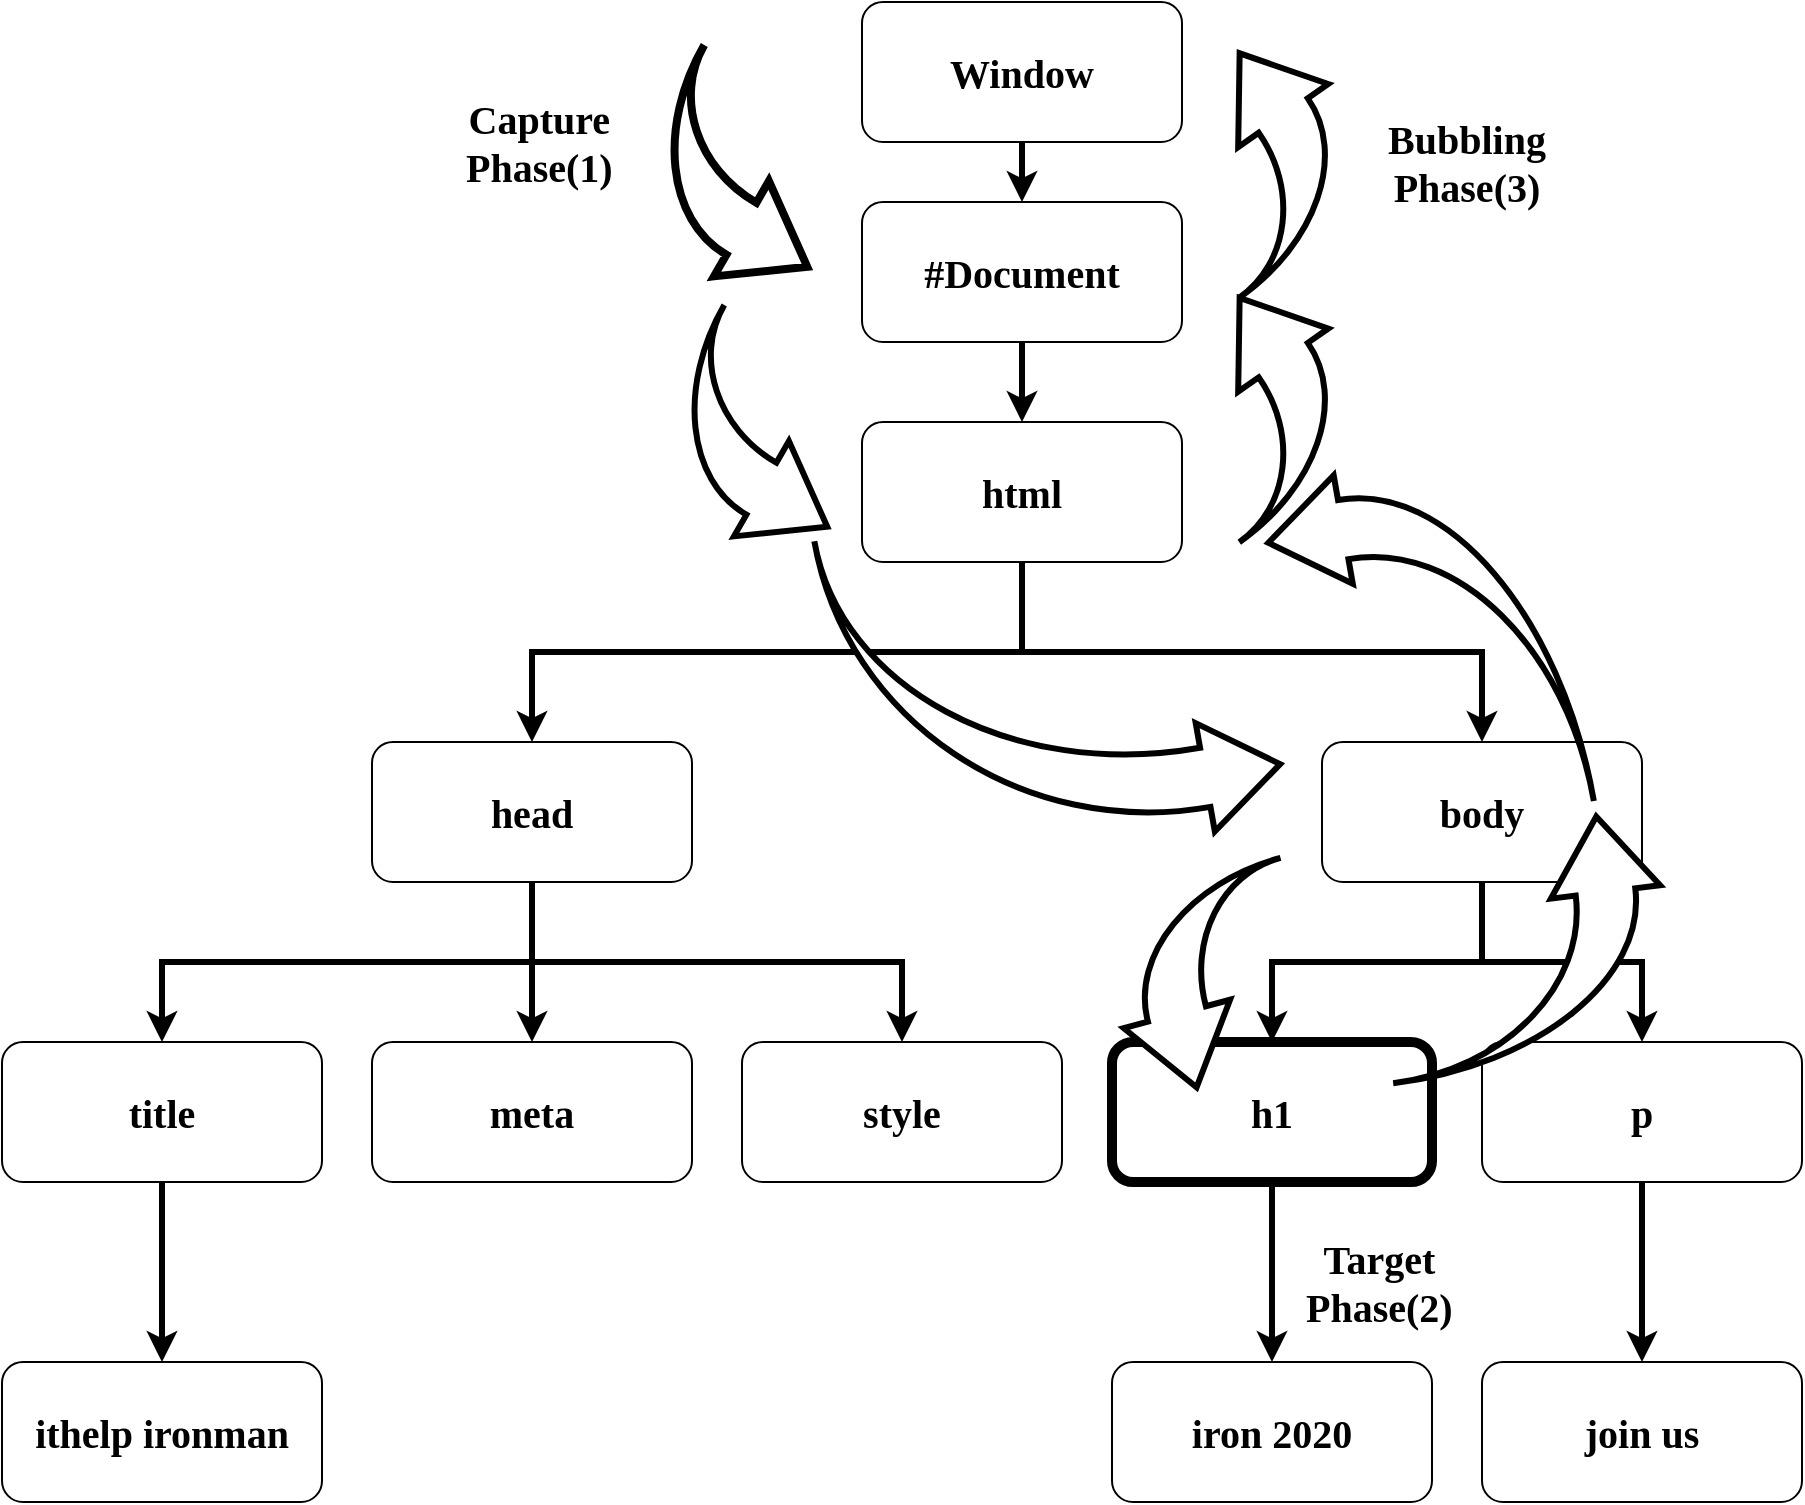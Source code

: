 <mxfile version="13.6.5">
    <diagram id="6hGFLwfOUW9BJ-s0fimq" name="Page-1">
        <mxGraphModel dx="967" dy="872" grid="1" gridSize="10" guides="1" tooltips="1" connect="1" arrows="1" fold="1" page="1" pageScale="1" pageWidth="1000" pageHeight="800" math="0" shadow="0">
            <root>
                <mxCell id="0"/>
                <mxCell id="1" parent="0"/>
                <mxCell id="57" style="edgeStyle=orthogonalEdgeStyle;rounded=0;orthogonalLoop=1;jettySize=auto;html=1;exitX=0.5;exitY=1;exitDx=0;exitDy=0;entryX=0.5;entryY=0;entryDx=0;entryDy=0;strokeWidth=3;" parent="1" source="38" target="48" edge="1">
                    <mxGeometry relative="1" as="geometry"/>
                </mxCell>
                <mxCell id="58" style="edgeStyle=orthogonalEdgeStyle;rounded=0;orthogonalLoop=1;jettySize=auto;html=1;exitX=0.5;exitY=1;exitDx=0;exitDy=0;entryX=0.5;entryY=0;entryDx=0;entryDy=0;strokeWidth=3;" parent="1" source="38" target="47" edge="1">
                    <mxGeometry relative="1" as="geometry"/>
                </mxCell>
                <mxCell id="38" value="&lt;span style=&quot;font-size: 20px&quot;&gt;html&lt;br&gt;&lt;/span&gt;" style="rounded=1;whiteSpace=wrap;html=1;fontFamily=微軟正黑體;fontSize=24;fontStyle=1;" parent="1" vertex="1">
                    <mxGeometry x="480" y="230" width="160" height="70" as="geometry"/>
                </mxCell>
                <mxCell id="65" value="" style="edgeStyle=orthogonalEdgeStyle;rounded=0;orthogonalLoop=1;jettySize=auto;html=1;strokeWidth=3;exitX=0.5;exitY=1;exitDx=0;exitDy=0;" parent="1" source="47" target="62" edge="1">
                    <mxGeometry relative="1" as="geometry"/>
                </mxCell>
                <mxCell id="68" style="edgeStyle=orthogonalEdgeStyle;rounded=0;orthogonalLoop=1;jettySize=auto;html=1;entryX=0.5;entryY=0;entryDx=0;entryDy=0;strokeWidth=3;" parent="1" source="47" target="67" edge="1">
                    <mxGeometry relative="1" as="geometry"/>
                </mxCell>
                <mxCell id="71" style="edgeStyle=orthogonalEdgeStyle;rounded=0;orthogonalLoop=1;jettySize=auto;html=1;exitX=0.5;exitY=1;exitDx=0;exitDy=0;entryX=0.5;entryY=0;entryDx=0;entryDy=0;strokeWidth=3;" parent="1" source="47" target="70" edge="1">
                    <mxGeometry relative="1" as="geometry"/>
                </mxCell>
                <mxCell id="47" value="&lt;span style=&quot;font-size: 20px&quot;&gt;head&lt;br&gt;&lt;/span&gt;" style="rounded=1;whiteSpace=wrap;html=1;fontFamily=微軟正黑體;fontSize=24;fontStyle=1;" parent="1" vertex="1">
                    <mxGeometry x="235" y="390" width="160" height="70" as="geometry"/>
                </mxCell>
                <mxCell id="67" value="&lt;span style=&quot;font-size: 20px&quot;&gt;meta&lt;br&gt;&lt;/span&gt;" style="rounded=1;whiteSpace=wrap;html=1;fontFamily=微軟正黑體;fontSize=24;fontStyle=1;" parent="1" vertex="1">
                    <mxGeometry x="235" y="540" width="160" height="70" as="geometry"/>
                </mxCell>
                <mxCell id="77" value="" style="edgeStyle=orthogonalEdgeStyle;rounded=0;orthogonalLoop=1;jettySize=auto;html=1;strokeWidth=3;" parent="1" source="62" target="76" edge="1">
                    <mxGeometry relative="1" as="geometry"/>
                </mxCell>
                <mxCell id="62" value="&lt;span style=&quot;font-size: 20px&quot;&gt;title&lt;br&gt;&lt;/span&gt;" style="rounded=1;whiteSpace=wrap;html=1;fontFamily=微軟正黑體;fontSize=24;fontStyle=1;" parent="1" vertex="1">
                    <mxGeometry x="50" y="540" width="160" height="70" as="geometry"/>
                </mxCell>
                <mxCell id="76" value="&lt;span style=&quot;font-size: 20px&quot;&gt;ithelp ironman&lt;br&gt;&lt;/span&gt;" style="rounded=1;whiteSpace=wrap;html=1;fontFamily=微軟正黑體;fontSize=24;fontStyle=1;" parent="1" vertex="1">
                    <mxGeometry x="50" y="700" width="160" height="70" as="geometry"/>
                </mxCell>
                <mxCell id="73" value="" style="edgeStyle=orthogonalEdgeStyle;rounded=0;orthogonalLoop=1;jettySize=auto;html=1;strokeWidth=3;" parent="1" source="48" target="72" edge="1">
                    <mxGeometry relative="1" as="geometry"/>
                </mxCell>
                <mxCell id="83" style="edgeStyle=orthogonalEdgeStyle;rounded=0;orthogonalLoop=1;jettySize=auto;html=1;entryX=0.5;entryY=0;entryDx=0;entryDy=0;strokeWidth=3;" parent="1" source="48" target="81" edge="1">
                    <mxGeometry relative="1" as="geometry"/>
                </mxCell>
                <mxCell id="48" value="&lt;span style=&quot;font-size: 20px&quot;&gt;body&lt;br&gt;&lt;/span&gt;" style="rounded=1;whiteSpace=wrap;html=1;fontFamily=微軟正黑體;fontSize=24;fontStyle=1;" parent="1" vertex="1">
                    <mxGeometry x="710" y="390" width="160" height="70" as="geometry"/>
                </mxCell>
                <mxCell id="79" value="" style="edgeStyle=orthogonalEdgeStyle;rounded=0;orthogonalLoop=1;jettySize=auto;html=1;strokeWidth=3;" parent="1" source="72" target="78" edge="1">
                    <mxGeometry relative="1" as="geometry"/>
                </mxCell>
                <mxCell id="72" value="&lt;span style=&quot;font-size: 20px&quot;&gt;h1&lt;br&gt;&lt;/span&gt;" style="rounded=1;whiteSpace=wrap;html=1;fontFamily=微軟正黑體;fontSize=24;fontStyle=1;strokeWidth=5;" parent="1" vertex="1">
                    <mxGeometry x="605" y="540" width="160" height="70" as="geometry"/>
                </mxCell>
                <mxCell id="78" value="&lt;span style=&quot;font-size: 20px&quot;&gt;iron 2020&lt;br&gt;&lt;/span&gt;" style="rounded=1;whiteSpace=wrap;html=1;fontFamily=微軟正黑體;fontSize=24;fontStyle=1;" parent="1" vertex="1">
                    <mxGeometry x="605" y="700" width="160" height="70" as="geometry"/>
                </mxCell>
                <mxCell id="61" style="edgeStyle=orthogonalEdgeStyle;rounded=0;orthogonalLoop=1;jettySize=auto;html=1;exitX=0.5;exitY=1;exitDx=0;exitDy=0;entryX=0.5;entryY=0;entryDx=0;entryDy=0;strokeWidth=3;" parent="1" source="60" target="38" edge="1">
                    <mxGeometry relative="1" as="geometry"/>
                </mxCell>
                <mxCell id="60" value="&lt;span style=&quot;font-size: 20px&quot;&gt;#Document&lt;br&gt;&lt;/span&gt;" style="rounded=1;whiteSpace=wrap;html=1;fontFamily=微軟正黑體;fontSize=24;fontStyle=1;" parent="1" vertex="1">
                    <mxGeometry x="480" y="120" width="160" height="70" as="geometry"/>
                </mxCell>
                <mxCell id="70" value="&lt;span style=&quot;font-size: 20px&quot;&gt;style&lt;br&gt;&lt;/span&gt;" style="rounded=1;whiteSpace=wrap;html=1;fontFamily=微軟正黑體;fontSize=24;fontStyle=1;" parent="1" vertex="1">
                    <mxGeometry x="420" y="540" width="160" height="70" as="geometry"/>
                </mxCell>
                <mxCell id="80" value="" style="edgeStyle=orthogonalEdgeStyle;rounded=0;orthogonalLoop=1;jettySize=auto;html=1;strokeWidth=3;" parent="1" source="81" target="82" edge="1">
                    <mxGeometry relative="1" as="geometry"/>
                </mxCell>
                <mxCell id="81" value="&lt;span style=&quot;font-size: 20px&quot;&gt;p&lt;br&gt;&lt;/span&gt;" style="rounded=1;whiteSpace=wrap;html=1;fontFamily=微軟正黑體;fontSize=24;fontStyle=1;" parent="1" vertex="1">
                    <mxGeometry x="790" y="540" width="160" height="70" as="geometry"/>
                </mxCell>
                <mxCell id="82" value="&lt;span style=&quot;font-size: 20px&quot;&gt;join us&lt;br&gt;&lt;/span&gt;" style="rounded=1;whiteSpace=wrap;html=1;fontFamily=微軟正黑體;fontSize=24;fontStyle=1;" parent="1" vertex="1">
                    <mxGeometry x="790" y="700" width="160" height="70" as="geometry"/>
                </mxCell>
                <mxCell id="85" style="edgeStyle=orthogonalEdgeStyle;rounded=0;orthogonalLoop=1;jettySize=auto;html=1;exitX=0.5;exitY=1;exitDx=0;exitDy=0;entryX=0.5;entryY=0;entryDx=0;entryDy=0;strokeWidth=3;" edge="1" parent="1" source="84" target="60">
                    <mxGeometry relative="1" as="geometry"/>
                </mxCell>
                <mxCell id="84" value="&lt;span style=&quot;font-size: 20px&quot;&gt;Window&lt;br&gt;&lt;/span&gt;" style="rounded=1;whiteSpace=wrap;html=1;fontFamily=微軟正黑體;fontSize=24;fontStyle=1;" vertex="1" parent="1">
                    <mxGeometry x="480" y="20" width="160" height="70" as="geometry"/>
                </mxCell>
                <mxCell id="92" value="" style="html=1;shadow=0;dashed=0;align=center;verticalAlign=middle;shape=mxgraph.arrows2.jumpInArrow;dy=15;dx=38;arrowHead=55;flipV=1;rotation=30;strokeWidth=3;" vertex="1" parent="1">
                    <mxGeometry x="380" y="190" width="100" height="97.73" as="geometry"/>
                </mxCell>
                <mxCell id="93" value="" style="html=1;shadow=0;dashed=0;align=center;verticalAlign=middle;shape=mxgraph.arrows2.jumpInArrow;dy=15;dx=38;arrowHead=55;flipV=1;rotation=30;strokeWidth=4;" vertex="1" parent="1">
                    <mxGeometry x="370" y="60" width="100" height="97.73" as="geometry"/>
                </mxCell>
                <mxCell id="94" value="" style="html=1;shadow=0;dashed=0;align=center;verticalAlign=middle;shape=mxgraph.arrows2.jumpInArrow;dy=15;dx=38;arrowHead=55;flipV=1;rotation=-10;strokeWidth=3;" vertex="1" parent="1">
                    <mxGeometry x="470" y="270" width="210" height="177.73" as="geometry"/>
                </mxCell>
                <mxCell id="95" value="" style="html=1;shadow=0;dashed=0;align=center;verticalAlign=middle;shape=mxgraph.arrows2.jumpInArrow;dy=15;dx=38;arrowHead=55;flipV=1;rotation=75;strokeWidth=3;" vertex="1" parent="1">
                    <mxGeometry x="605" y="460" width="100" height="97.73" as="geometry"/>
                </mxCell>
                <mxCell id="98" value="" style="html=1;shadow=0;dashed=0;align=center;verticalAlign=middle;shape=mxgraph.arrows2.jumpInArrow;dy=15;dx=38;arrowHead=55;flipV=1;rotation=-97;strokeWidth=3;" vertex="1" parent="1">
                    <mxGeometry x="750" y="420" width="120" height="144.54" as="geometry"/>
                </mxCell>
                <mxCell id="101" value="" style="html=1;shadow=0;dashed=0;align=center;verticalAlign=middle;shape=mxgraph.arrows2.jumpInArrow;dy=15;dx=38;arrowHead=55;flipV=1;rotation=-190;strokeWidth=3;" vertex="1" parent="1">
                    <mxGeometry x="693.25" y="249.95" width="137.85" height="182.91" as="geometry"/>
                </mxCell>
                <mxCell id="102" value="" style="html=1;shadow=0;dashed=0;align=center;verticalAlign=middle;shape=mxgraph.arrows2.jumpInArrow;dy=15;dx=38;arrowHead=55;flipV=1;rotation=-125;strokeWidth=3;" vertex="1" parent="1">
                    <mxGeometry x="630" y="172.27" width="100" height="97.73" as="geometry"/>
                </mxCell>
                <mxCell id="103" value="" style="html=1;shadow=0;dashed=0;align=center;verticalAlign=middle;shape=mxgraph.arrows2.jumpInArrow;dy=15;dx=38;arrowHead=55;flipV=1;rotation=-125;strokeWidth=3;" vertex="1" parent="1">
                    <mxGeometry x="630" y="50.0" width="100" height="97.73" as="geometry"/>
                </mxCell>
                <mxCell id="109" value="&lt;div style=&quot;text-align: center&quot;&gt;&lt;span style=&quot;font-size: 20px&quot;&gt;&lt;b&gt;Capture&lt;/b&gt;&lt;/span&gt;&lt;/div&gt;&lt;div style=&quot;text-align: center&quot;&gt;&lt;span style=&quot;font-size: 20px&quot;&gt;&lt;b&gt;Phase(1)&lt;/b&gt;&lt;/span&gt;&lt;br&gt;&lt;/div&gt;" style="text;whiteSpace=wrap;html=1;fontFamily=微軟正黑體;" vertex="1" parent="1">
                    <mxGeometry x="280" y="60" width="90" height="50" as="geometry"/>
                </mxCell>
                <mxCell id="110" value="&lt;div style=&quot;text-align: center&quot;&gt;&lt;span style=&quot;font-size: 20px&quot;&gt;&lt;b&gt;Target&lt;/b&gt;&lt;/span&gt;&lt;/div&gt;&lt;div style=&quot;text-align: center&quot;&gt;&lt;span style=&quot;font-size: 20px&quot;&gt;&lt;b&gt;Phase(2)&lt;/b&gt;&lt;/span&gt;&lt;br&gt;&lt;/div&gt;" style="text;whiteSpace=wrap;html=1;fontFamily=微軟正黑體;" vertex="1" parent="1">
                    <mxGeometry x="700" y="630" width="90" height="50" as="geometry"/>
                </mxCell>
                <mxCell id="111" value="&lt;div style=&quot;text-align: center&quot;&gt;&lt;span style=&quot;font-size: 20px&quot;&gt;&lt;b&gt;Bubbling&lt;/b&gt;&lt;/span&gt;&lt;/div&gt;&lt;div style=&quot;text-align: center&quot;&gt;&lt;span style=&quot;font-size: 20px&quot;&gt;&lt;b&gt;Phase(3)&lt;/b&gt;&lt;/span&gt;&lt;br&gt;&lt;/div&gt;" style="text;whiteSpace=wrap;html=1;fontFamily=微軟正黑體;" vertex="1" parent="1">
                    <mxGeometry x="741.1" y="70" width="90" height="50" as="geometry"/>
                </mxCell>
            </root>
        </mxGraphModel>
    </diagram>
</mxfile>